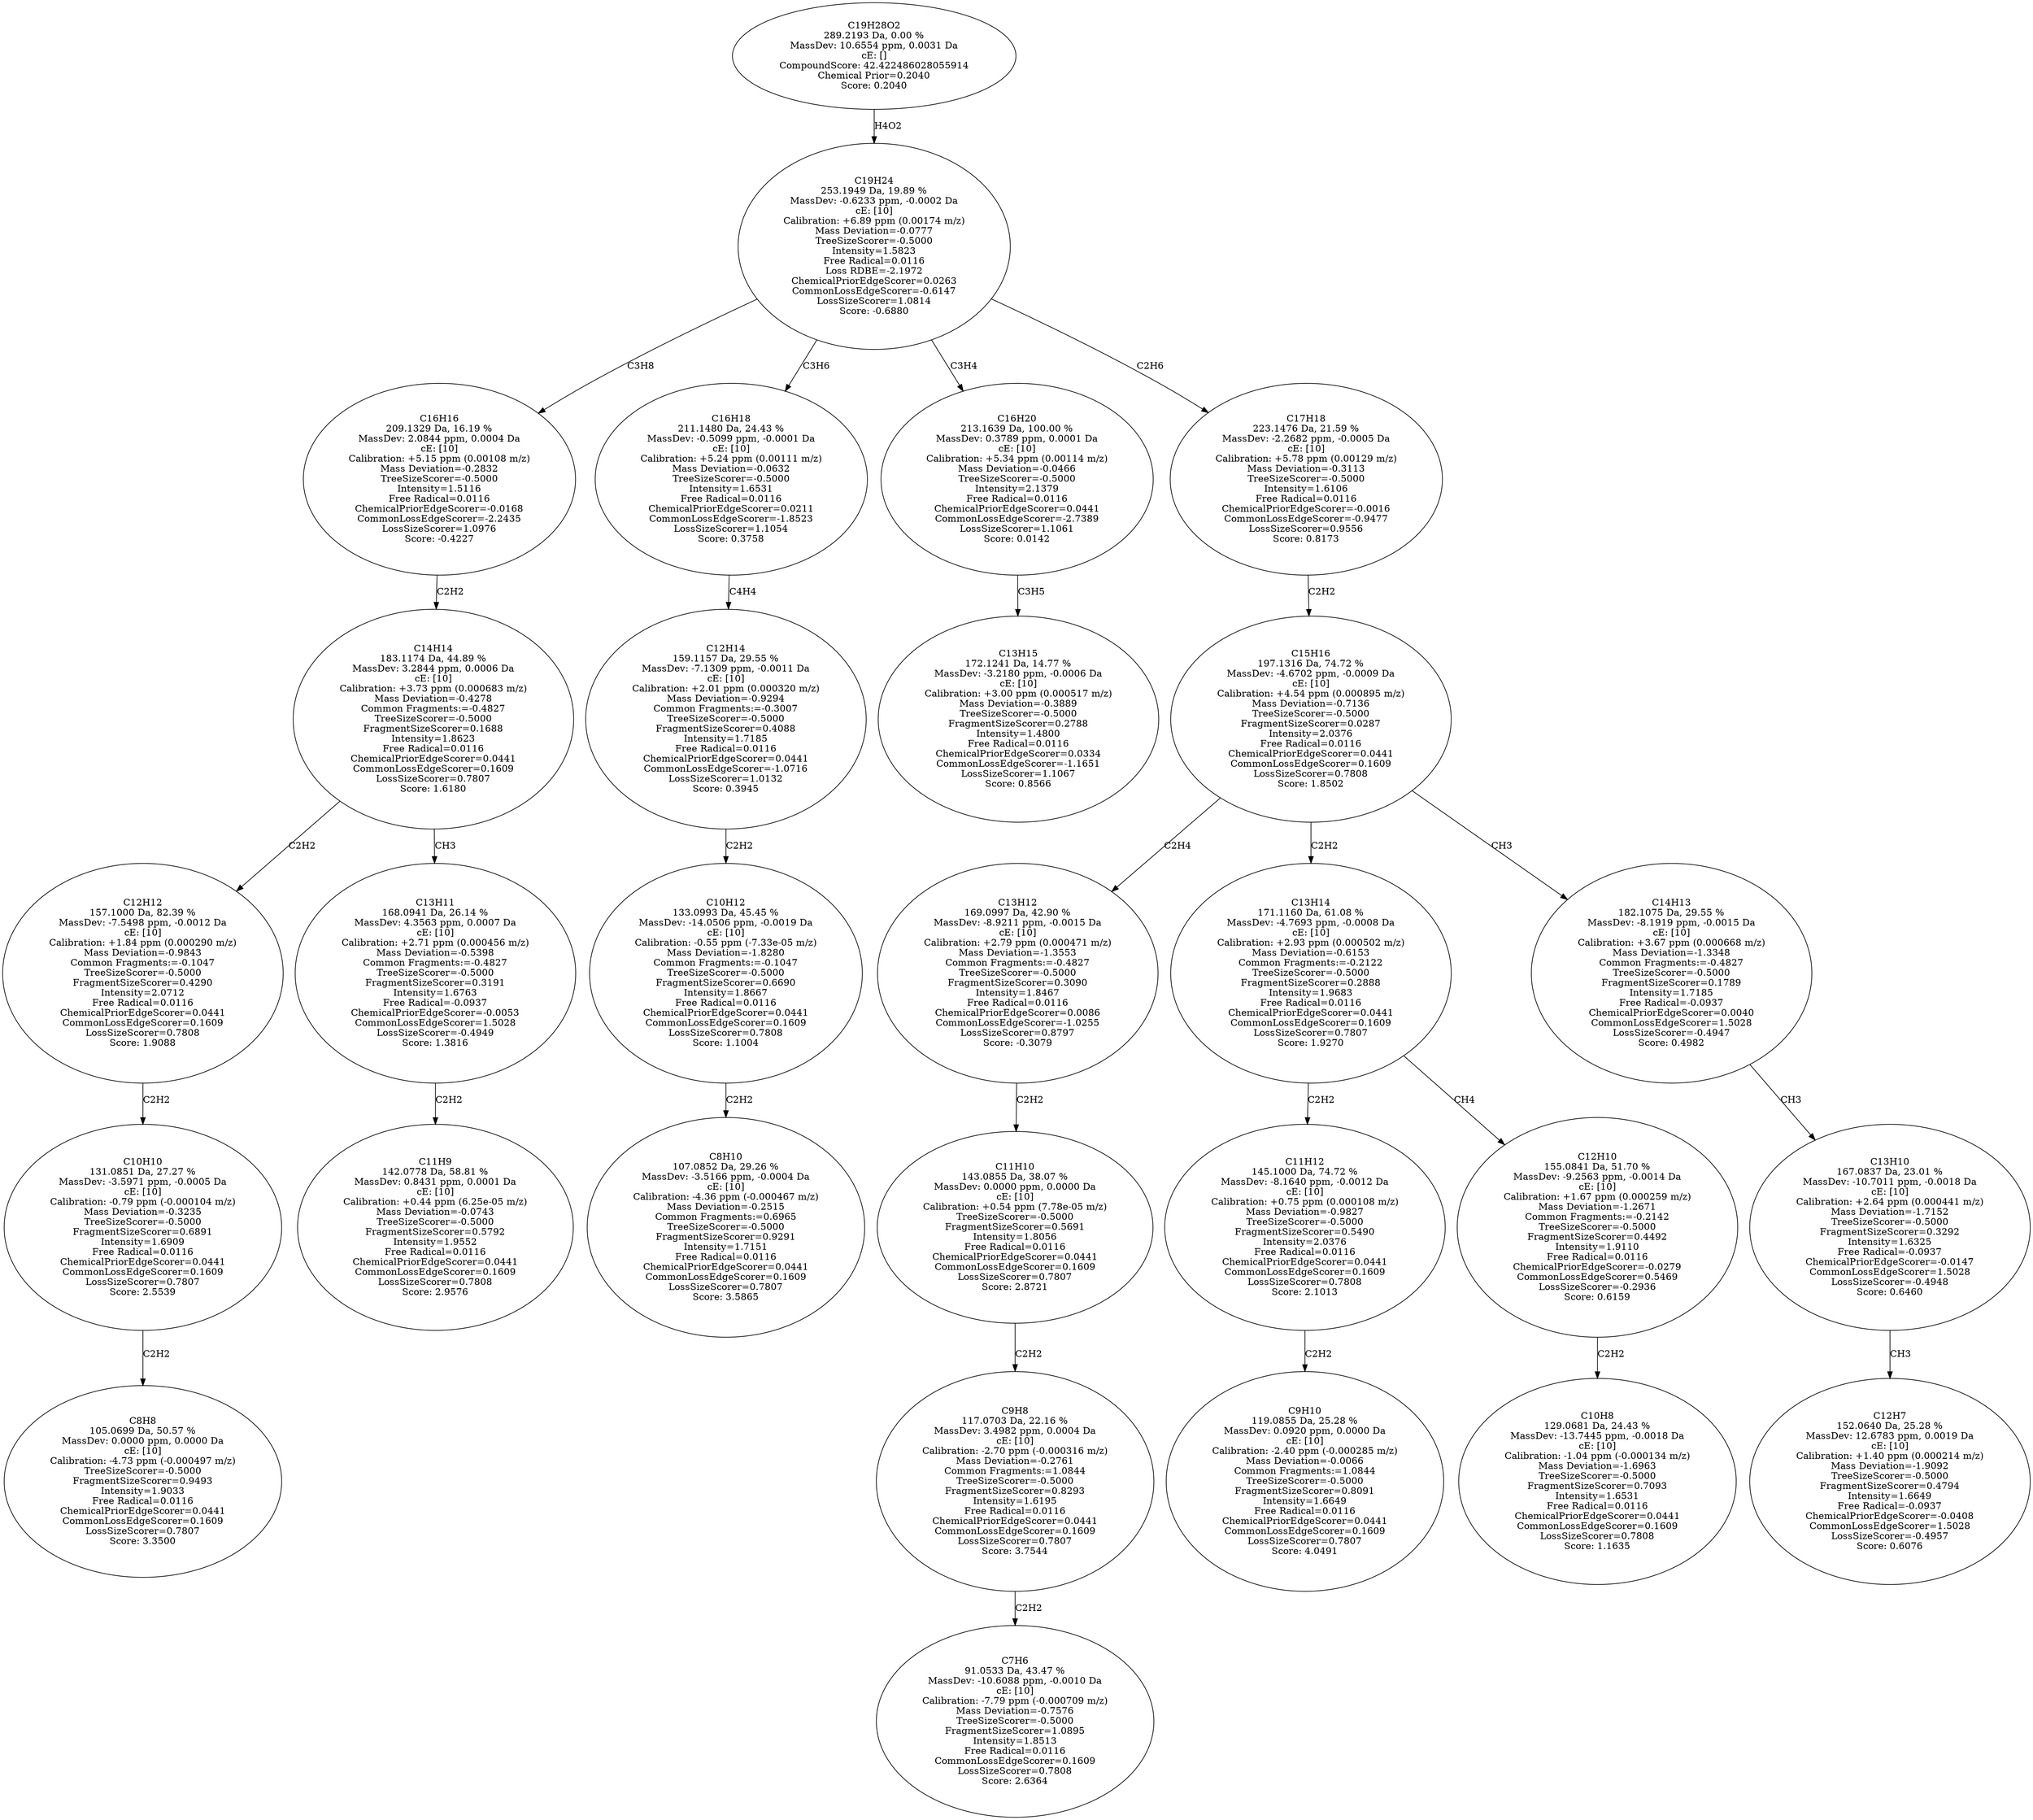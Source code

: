 strict digraph {
v1 [label="C8H8\n105.0699 Da, 50.57 %\nMassDev: 0.0000 ppm, 0.0000 Da\ncE: [10]\nCalibration: -4.73 ppm (-0.000497 m/z)\nTreeSizeScorer=-0.5000\nFragmentSizeScorer=0.9493\nIntensity=1.9033\nFree Radical=0.0116\nChemicalPriorEdgeScorer=0.0441\nCommonLossEdgeScorer=0.1609\nLossSizeScorer=0.7807\nScore: 3.3500"];
v2 [label="C10H10\n131.0851 Da, 27.27 %\nMassDev: -3.5971 ppm, -0.0005 Da\ncE: [10]\nCalibration: -0.79 ppm (-0.000104 m/z)\nMass Deviation=-0.3235\nTreeSizeScorer=-0.5000\nFragmentSizeScorer=0.6891\nIntensity=1.6909\nFree Radical=0.0116\nChemicalPriorEdgeScorer=0.0441\nCommonLossEdgeScorer=0.1609\nLossSizeScorer=0.7807\nScore: 2.5539"];
v3 [label="C12H12\n157.1000 Da, 82.39 %\nMassDev: -7.5498 ppm, -0.0012 Da\ncE: [10]\nCalibration: +1.84 ppm (0.000290 m/z)\nMass Deviation=-0.9843\nCommon Fragments:=-0.1047\nTreeSizeScorer=-0.5000\nFragmentSizeScorer=0.4290\nIntensity=2.0712\nFree Radical=0.0116\nChemicalPriorEdgeScorer=0.0441\nCommonLossEdgeScorer=0.1609\nLossSizeScorer=0.7808\nScore: 1.9088"];
v4 [label="C11H9\n142.0778 Da, 58.81 %\nMassDev: 0.8431 ppm, 0.0001 Da\ncE: [10]\nCalibration: +0.44 ppm (6.25e-05 m/z)\nMass Deviation=-0.0743\nTreeSizeScorer=-0.5000\nFragmentSizeScorer=0.5792\nIntensity=1.9552\nFree Radical=0.0116\nChemicalPriorEdgeScorer=0.0441\nCommonLossEdgeScorer=0.1609\nLossSizeScorer=0.7808\nScore: 2.9576"];
v5 [label="C13H11\n168.0941 Da, 26.14 %\nMassDev: 4.3563 ppm, 0.0007 Da\ncE: [10]\nCalibration: +2.71 ppm (0.000456 m/z)\nMass Deviation=-0.5398\nCommon Fragments:=-0.4827\nTreeSizeScorer=-0.5000\nFragmentSizeScorer=0.3191\nIntensity=1.6763\nFree Radical=-0.0937\nChemicalPriorEdgeScorer=-0.0053\nCommonLossEdgeScorer=1.5028\nLossSizeScorer=-0.4949\nScore: 1.3816"];
v6 [label="C14H14\n183.1174 Da, 44.89 %\nMassDev: 3.2844 ppm, 0.0006 Da\ncE: [10]\nCalibration: +3.73 ppm (0.000683 m/z)\nMass Deviation=-0.4278\nCommon Fragments:=-0.4827\nTreeSizeScorer=-0.5000\nFragmentSizeScorer=0.1688\nIntensity=1.8623\nFree Radical=0.0116\nChemicalPriorEdgeScorer=0.0441\nCommonLossEdgeScorer=0.1609\nLossSizeScorer=0.7807\nScore: 1.6180"];
v7 [label="C16H16\n209.1329 Da, 16.19 %\nMassDev: 2.0844 ppm, 0.0004 Da\ncE: [10]\nCalibration: +5.15 ppm (0.00108 m/z)\nMass Deviation=-0.2832\nTreeSizeScorer=-0.5000\nIntensity=1.5116\nFree Radical=0.0116\nChemicalPriorEdgeScorer=-0.0168\nCommonLossEdgeScorer=-2.2435\nLossSizeScorer=1.0976\nScore: -0.4227"];
v8 [label="C8H10\n107.0852 Da, 29.26 %\nMassDev: -3.5166 ppm, -0.0004 Da\ncE: [10]\nCalibration: -4.36 ppm (-0.000467 m/z)\nMass Deviation=-0.2515\nCommon Fragments:=0.6965\nTreeSizeScorer=-0.5000\nFragmentSizeScorer=0.9291\nIntensity=1.7151\nFree Radical=0.0116\nChemicalPriorEdgeScorer=0.0441\nCommonLossEdgeScorer=0.1609\nLossSizeScorer=0.7807\nScore: 3.5865"];
v9 [label="C10H12\n133.0993 Da, 45.45 %\nMassDev: -14.0506 ppm, -0.0019 Da\ncE: [10]\nCalibration: -0.55 ppm (-7.33e-05 m/z)\nMass Deviation=-1.8280\nCommon Fragments:=-0.1047\nTreeSizeScorer=-0.5000\nFragmentSizeScorer=0.6690\nIntensity=1.8667\nFree Radical=0.0116\nChemicalPriorEdgeScorer=0.0441\nCommonLossEdgeScorer=0.1609\nLossSizeScorer=0.7808\nScore: 1.1004"];
v10 [label="C12H14\n159.1157 Da, 29.55 %\nMassDev: -7.1309 ppm, -0.0011 Da\ncE: [10]\nCalibration: +2.01 ppm (0.000320 m/z)\nMass Deviation=-0.9294\nCommon Fragments:=-0.3007\nTreeSizeScorer=-0.5000\nFragmentSizeScorer=0.4088\nIntensity=1.7185\nFree Radical=0.0116\nChemicalPriorEdgeScorer=0.0441\nCommonLossEdgeScorer=-1.0716\nLossSizeScorer=1.0132\nScore: 0.3945"];
v11 [label="C16H18\n211.1480 Da, 24.43 %\nMassDev: -0.5099 ppm, -0.0001 Da\ncE: [10]\nCalibration: +5.24 ppm (0.00111 m/z)\nMass Deviation=-0.0632\nTreeSizeScorer=-0.5000\nIntensity=1.6531\nFree Radical=0.0116\nChemicalPriorEdgeScorer=0.0211\nCommonLossEdgeScorer=-1.8523\nLossSizeScorer=1.1054\nScore: 0.3758"];
v12 [label="C13H15\n172.1241 Da, 14.77 %\nMassDev: -3.2180 ppm, -0.0006 Da\ncE: [10]\nCalibration: +3.00 ppm (0.000517 m/z)\nMass Deviation=-0.3889\nTreeSizeScorer=-0.5000\nFragmentSizeScorer=0.2788\nIntensity=1.4800\nFree Radical=0.0116\nChemicalPriorEdgeScorer=0.0334\nCommonLossEdgeScorer=-1.1651\nLossSizeScorer=1.1067\nScore: 0.8566"];
v13 [label="C16H20\n213.1639 Da, 100.00 %\nMassDev: 0.3789 ppm, 0.0001 Da\ncE: [10]\nCalibration: +5.34 ppm (0.00114 m/z)\nMass Deviation=-0.0466\nTreeSizeScorer=-0.5000\nIntensity=2.1379\nFree Radical=0.0116\nChemicalPriorEdgeScorer=0.0441\nCommonLossEdgeScorer=-2.7389\nLossSizeScorer=1.1061\nScore: 0.0142"];
v14 [label="C7H6\n91.0533 Da, 43.47 %\nMassDev: -10.6088 ppm, -0.0010 Da\ncE: [10]\nCalibration: -7.79 ppm (-0.000709 m/z)\nMass Deviation=-0.7576\nTreeSizeScorer=-0.5000\nFragmentSizeScorer=1.0895\nIntensity=1.8513\nFree Radical=0.0116\nCommonLossEdgeScorer=0.1609\nLossSizeScorer=0.7808\nScore: 2.6364"];
v15 [label="C9H8\n117.0703 Da, 22.16 %\nMassDev: 3.4982 ppm, 0.0004 Da\ncE: [10]\nCalibration: -2.70 ppm (-0.000316 m/z)\nMass Deviation=-0.2761\nCommon Fragments:=1.0844\nTreeSizeScorer=-0.5000\nFragmentSizeScorer=0.8293\nIntensity=1.6195\nFree Radical=0.0116\nChemicalPriorEdgeScorer=0.0441\nCommonLossEdgeScorer=0.1609\nLossSizeScorer=0.7807\nScore: 3.7544"];
v16 [label="C11H10\n143.0855 Da, 38.07 %\nMassDev: 0.0000 ppm, 0.0000 Da\ncE: [10]\nCalibration: +0.54 ppm (7.78e-05 m/z)\nTreeSizeScorer=-0.5000\nFragmentSizeScorer=0.5691\nIntensity=1.8056\nFree Radical=0.0116\nChemicalPriorEdgeScorer=0.0441\nCommonLossEdgeScorer=0.1609\nLossSizeScorer=0.7807\nScore: 2.8721"];
v17 [label="C13H12\n169.0997 Da, 42.90 %\nMassDev: -8.9211 ppm, -0.0015 Da\ncE: [10]\nCalibration: +2.79 ppm (0.000471 m/z)\nMass Deviation=-1.3553\nCommon Fragments:=-0.4827\nTreeSizeScorer=-0.5000\nFragmentSizeScorer=0.3090\nIntensity=1.8467\nFree Radical=0.0116\nChemicalPriorEdgeScorer=0.0086\nCommonLossEdgeScorer=-1.0255\nLossSizeScorer=0.8797\nScore: -0.3079"];
v18 [label="C9H10\n119.0855 Da, 25.28 %\nMassDev: 0.0920 ppm, 0.0000 Da\ncE: [10]\nCalibration: -2.40 ppm (-0.000285 m/z)\nMass Deviation=-0.0066\nCommon Fragments:=1.0844\nTreeSizeScorer=-0.5000\nFragmentSizeScorer=0.8091\nIntensity=1.6649\nFree Radical=0.0116\nChemicalPriorEdgeScorer=0.0441\nCommonLossEdgeScorer=0.1609\nLossSizeScorer=0.7807\nScore: 4.0491"];
v19 [label="C11H12\n145.1000 Da, 74.72 %\nMassDev: -8.1640 ppm, -0.0012 Da\ncE: [10]\nCalibration: +0.75 ppm (0.000108 m/z)\nMass Deviation=-0.9827\nTreeSizeScorer=-0.5000\nFragmentSizeScorer=0.5490\nIntensity=2.0376\nFree Radical=0.0116\nChemicalPriorEdgeScorer=0.0441\nCommonLossEdgeScorer=0.1609\nLossSizeScorer=0.7808\nScore: 2.1013"];
v20 [label="C10H8\n129.0681 Da, 24.43 %\nMassDev: -13.7445 ppm, -0.0018 Da\ncE: [10]\nCalibration: -1.04 ppm (-0.000134 m/z)\nMass Deviation=-1.6963\nTreeSizeScorer=-0.5000\nFragmentSizeScorer=0.7093\nIntensity=1.6531\nFree Radical=0.0116\nChemicalPriorEdgeScorer=0.0441\nCommonLossEdgeScorer=0.1609\nLossSizeScorer=0.7808\nScore: 1.1635"];
v21 [label="C12H10\n155.0841 Da, 51.70 %\nMassDev: -9.2563 ppm, -0.0014 Da\ncE: [10]\nCalibration: +1.67 ppm (0.000259 m/z)\nMass Deviation=-1.2671\nCommon Fragments:=-0.2142\nTreeSizeScorer=-0.5000\nFragmentSizeScorer=0.4492\nIntensity=1.9110\nFree Radical=0.0116\nChemicalPriorEdgeScorer=-0.0279\nCommonLossEdgeScorer=0.5469\nLossSizeScorer=-0.2936\nScore: 0.6159"];
v22 [label="C13H14\n171.1160 Da, 61.08 %\nMassDev: -4.7693 ppm, -0.0008 Da\ncE: [10]\nCalibration: +2.93 ppm (0.000502 m/z)\nMass Deviation=-0.6153\nCommon Fragments:=-0.2122\nTreeSizeScorer=-0.5000\nFragmentSizeScorer=0.2888\nIntensity=1.9683\nFree Radical=0.0116\nChemicalPriorEdgeScorer=0.0441\nCommonLossEdgeScorer=0.1609\nLossSizeScorer=0.7807\nScore: 1.9270"];
v23 [label="C12H7\n152.0640 Da, 25.28 %\nMassDev: 12.6783 ppm, 0.0019 Da\ncE: [10]\nCalibration: +1.40 ppm (0.000214 m/z)\nMass Deviation=-1.9092\nTreeSizeScorer=-0.5000\nFragmentSizeScorer=0.4794\nIntensity=1.6649\nFree Radical=-0.0937\nChemicalPriorEdgeScorer=-0.0408\nCommonLossEdgeScorer=1.5028\nLossSizeScorer=-0.4957\nScore: 0.6076"];
v24 [label="C13H10\n167.0837 Da, 23.01 %\nMassDev: -10.7011 ppm, -0.0018 Da\ncE: [10]\nCalibration: +2.64 ppm (0.000441 m/z)\nMass Deviation=-1.7152\nTreeSizeScorer=-0.5000\nFragmentSizeScorer=0.3292\nIntensity=1.6325\nFree Radical=-0.0937\nChemicalPriorEdgeScorer=-0.0147\nCommonLossEdgeScorer=1.5028\nLossSizeScorer=-0.4948\nScore: 0.6460"];
v25 [label="C14H13\n182.1075 Da, 29.55 %\nMassDev: -8.1919 ppm, -0.0015 Da\ncE: [10]\nCalibration: +3.67 ppm (0.000668 m/z)\nMass Deviation=-1.3348\nCommon Fragments:=-0.4827\nTreeSizeScorer=-0.5000\nFragmentSizeScorer=0.1789\nIntensity=1.7185\nFree Radical=-0.0937\nChemicalPriorEdgeScorer=0.0040\nCommonLossEdgeScorer=1.5028\nLossSizeScorer=-0.4947\nScore: 0.4982"];
v26 [label="C15H16\n197.1316 Da, 74.72 %\nMassDev: -4.6702 ppm, -0.0009 Da\ncE: [10]\nCalibration: +4.54 ppm (0.000895 m/z)\nMass Deviation=-0.7136\nTreeSizeScorer=-0.5000\nFragmentSizeScorer=0.0287\nIntensity=2.0376\nFree Radical=0.0116\nChemicalPriorEdgeScorer=0.0441\nCommonLossEdgeScorer=0.1609\nLossSizeScorer=0.7808\nScore: 1.8502"];
v27 [label="C17H18\n223.1476 Da, 21.59 %\nMassDev: -2.2682 ppm, -0.0005 Da\ncE: [10]\nCalibration: +5.78 ppm (0.00129 m/z)\nMass Deviation=-0.3113\nTreeSizeScorer=-0.5000\nIntensity=1.6106\nFree Radical=0.0116\nChemicalPriorEdgeScorer=-0.0016\nCommonLossEdgeScorer=-0.9477\nLossSizeScorer=0.9556\nScore: 0.8173"];
v28 [label="C19H24\n253.1949 Da, 19.89 %\nMassDev: -0.6233 ppm, -0.0002 Da\ncE: [10]\nCalibration: +6.89 ppm (0.00174 m/z)\nMass Deviation=-0.0777\nTreeSizeScorer=-0.5000\nIntensity=1.5823\nFree Radical=0.0116\nLoss RDBE=-2.1972\nChemicalPriorEdgeScorer=0.0263\nCommonLossEdgeScorer=-0.6147\nLossSizeScorer=1.0814\nScore: -0.6880"];
v29 [label="C19H28O2\n289.2193 Da, 0.00 %\nMassDev: 10.6554 ppm, 0.0031 Da\ncE: []\nCompoundScore: 42.422486028055914\nChemical Prior=0.2040\nScore: 0.2040"];
v2 -> v1 [label="C2H2"];
v3 -> v2 [label="C2H2"];
v6 -> v3 [label="C2H2"];
v5 -> v4 [label="C2H2"];
v6 -> v5 [label="CH3"];
v7 -> v6 [label="C2H2"];
v28 -> v7 [label="C3H8"];
v9 -> v8 [label="C2H2"];
v10 -> v9 [label="C2H2"];
v11 -> v10 [label="C4H4"];
v28 -> v11 [label="C3H6"];
v13 -> v12 [label="C3H5"];
v28 -> v13 [label="C3H4"];
v15 -> v14 [label="C2H2"];
v16 -> v15 [label="C2H2"];
v17 -> v16 [label="C2H2"];
v26 -> v17 [label="C2H4"];
v19 -> v18 [label="C2H2"];
v22 -> v19 [label="C2H2"];
v21 -> v20 [label="C2H2"];
v22 -> v21 [label="CH4"];
v26 -> v22 [label="C2H2"];
v24 -> v23 [label="CH3"];
v25 -> v24 [label="CH3"];
v26 -> v25 [label="CH3"];
v27 -> v26 [label="C2H2"];
v28 -> v27 [label="C2H6"];
v29 -> v28 [label="H4O2"];
}